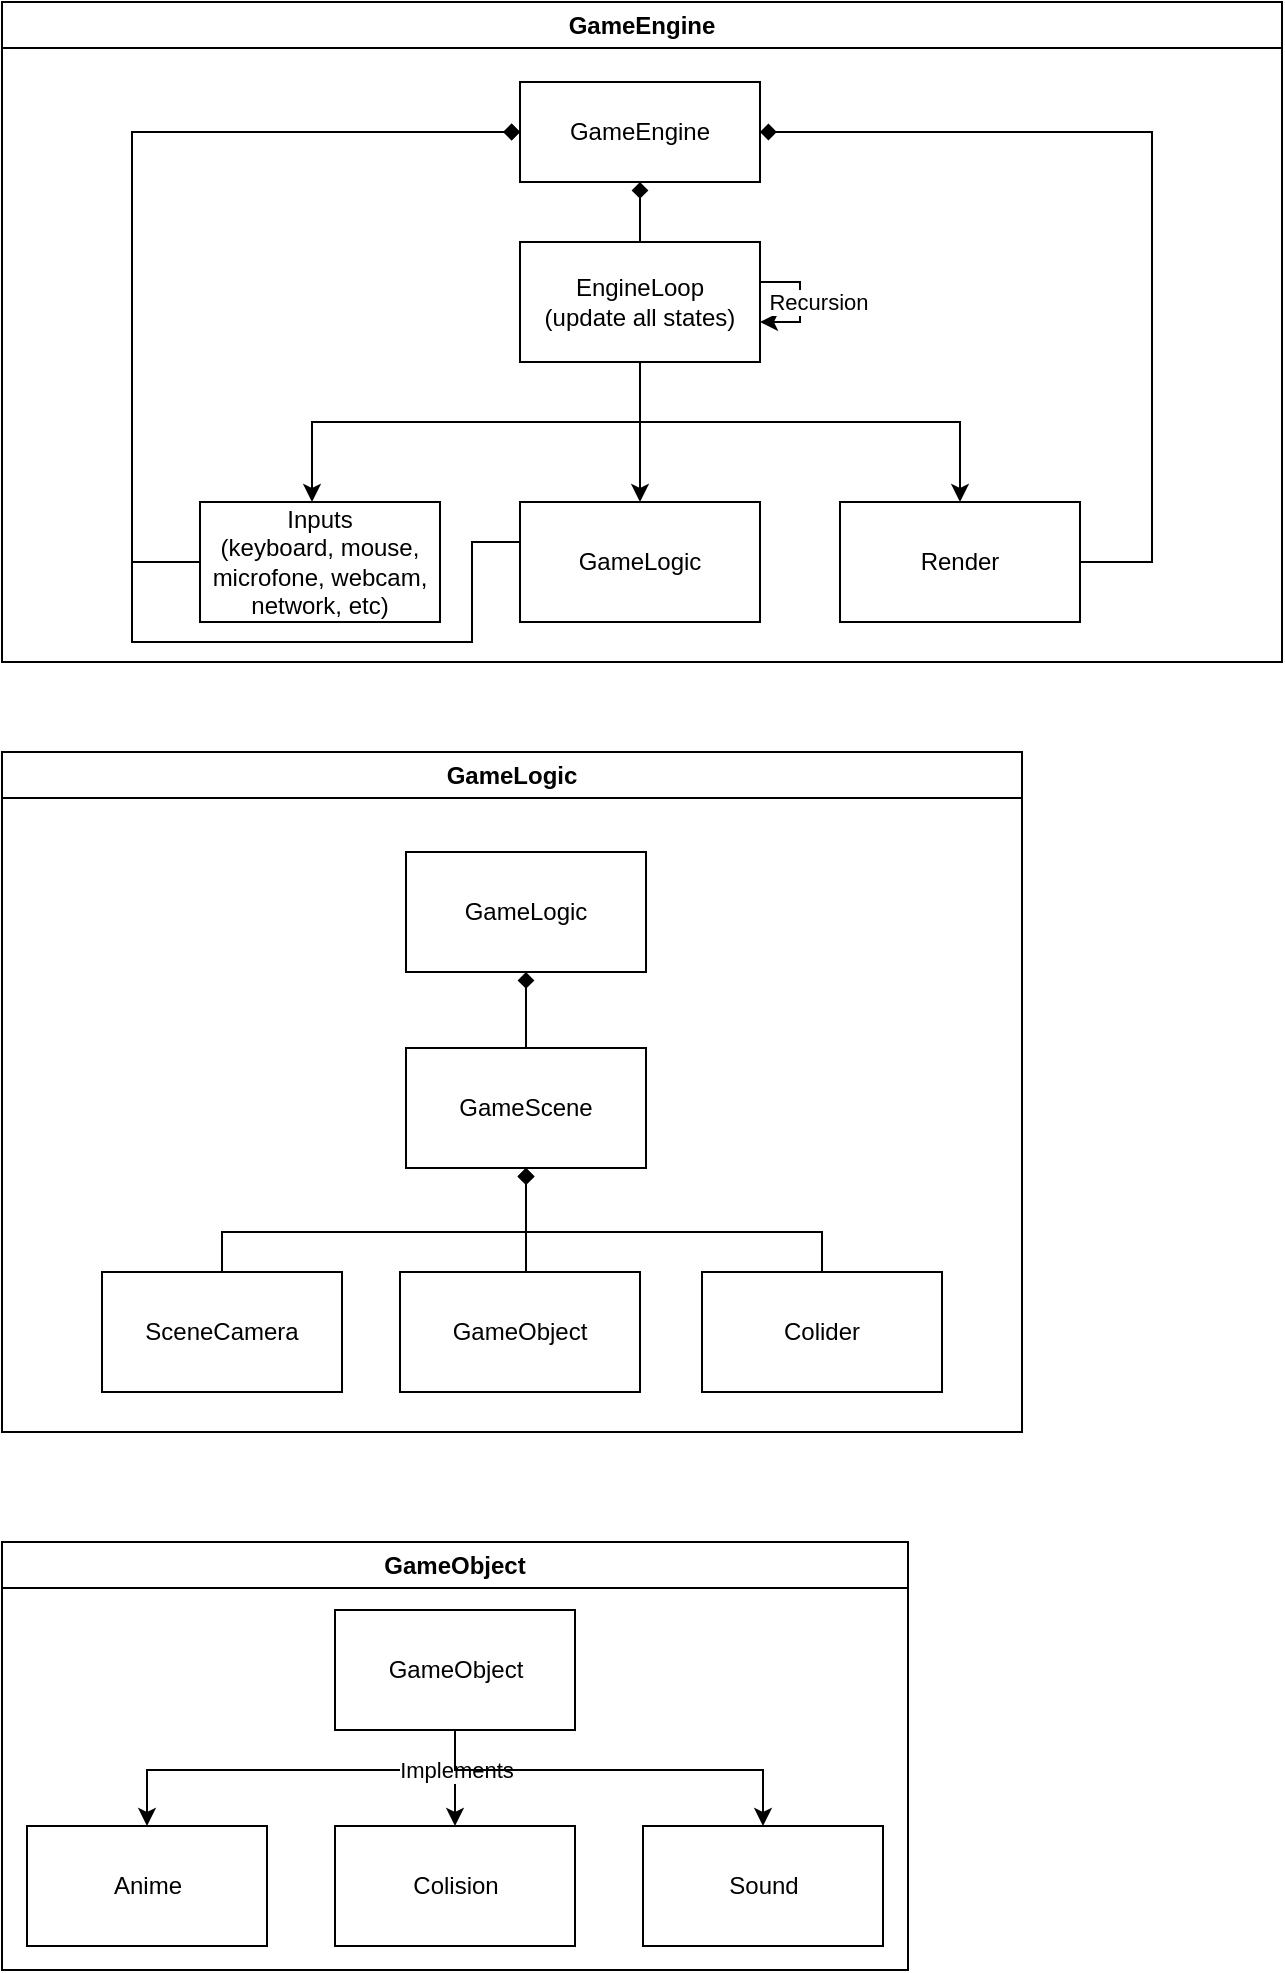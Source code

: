 <mxfile version="21.6.5" type="device">
  <diagram id="prtHgNgQTEPvFCAcTncT" name="Page-1">
    <mxGraphModel dx="901" dy="843" grid="1" gridSize="10" guides="1" tooltips="1" connect="1" arrows="1" fold="1" page="1" pageScale="1" pageWidth="827" pageHeight="1169" math="0" shadow="0">
      <root>
        <mxCell id="0" />
        <mxCell id="1" parent="0" />
        <mxCell id="GlZ9WZZ7Ds_s2X4lnFOA-40" value="GameLogic" style="swimlane;whiteSpace=wrap;html=1;labelBackgroundColor=none;" parent="1" vertex="1">
          <mxGeometry x="50" y="415" width="510" height="340" as="geometry" />
        </mxCell>
        <mxCell id="GlZ9WZZ7Ds_s2X4lnFOA-27" value="GameObject" style="whiteSpace=wrap;html=1;rounded=0;labelBackgroundColor=none;" parent="GlZ9WZZ7Ds_s2X4lnFOA-40" vertex="1">
          <mxGeometry x="199" y="260" width="120" height="60" as="geometry" />
        </mxCell>
        <mxCell id="GlZ9WZZ7Ds_s2X4lnFOA-33" style="edgeStyle=orthogonalEdgeStyle;rounded=0;orthogonalLoop=1;jettySize=auto;html=1;entryX=0.5;entryY=1;entryDx=0;entryDy=0;endArrow=diamond;endFill=1;labelBackgroundColor=none;fontColor=default;" parent="GlZ9WZZ7Ds_s2X4lnFOA-40" source="GlZ9WZZ7Ds_s2X4lnFOA-27" target="GlZ9WZZ7Ds_s2X4lnFOA-32" edge="1">
          <mxGeometry relative="1" as="geometry">
            <Array as="points">
              <mxPoint x="262" y="270" />
              <mxPoint x="262" y="270" />
            </Array>
          </mxGeometry>
        </mxCell>
        <mxCell id="GlZ9WZZ7Ds_s2X4lnFOA-38" value="GameLogic" style="whiteSpace=wrap;html=1;rounded=0;labelBackgroundColor=none;" parent="GlZ9WZZ7Ds_s2X4lnFOA-40" vertex="1">
          <mxGeometry x="202.005" y="50" width="120" height="60" as="geometry" />
        </mxCell>
        <mxCell id="GlZ9WZZ7Ds_s2X4lnFOA-26" value="Colider" style="whiteSpace=wrap;html=1;rounded=0;labelBackgroundColor=none;" parent="GlZ9WZZ7Ds_s2X4lnFOA-40" vertex="1">
          <mxGeometry x="350" y="260" width="120" height="60" as="geometry" />
        </mxCell>
        <mxCell id="GlZ9WZZ7Ds_s2X4lnFOA-32" value="GameScene" style="rounded=0;whiteSpace=wrap;html=1;labelBackgroundColor=none;" parent="GlZ9WZZ7Ds_s2X4lnFOA-40" vertex="1">
          <mxGeometry x="202" y="148" width="120" height="60" as="geometry" />
        </mxCell>
        <mxCell id="GlZ9WZZ7Ds_s2X4lnFOA-36" style="edgeStyle=orthogonalEdgeStyle;orthogonalLoop=1;jettySize=auto;html=1;rounded=0;endArrow=diamond;endFill=1;labelBackgroundColor=none;fontColor=default;" parent="GlZ9WZZ7Ds_s2X4lnFOA-40" source="GlZ9WZZ7Ds_s2X4lnFOA-32" target="GlZ9WZZ7Ds_s2X4lnFOA-38" edge="1">
          <mxGeometry relative="1" as="geometry" />
        </mxCell>
        <mxCell id="GlZ9WZZ7Ds_s2X4lnFOA-37" style="edgeStyle=orthogonalEdgeStyle;rounded=0;orthogonalLoop=1;jettySize=auto;html=1;endArrow=diamond;endFill=1;labelBackgroundColor=none;fontColor=default;" parent="GlZ9WZZ7Ds_s2X4lnFOA-40" source="GlZ9WZZ7Ds_s2X4lnFOA-26" target="GlZ9WZZ7Ds_s2X4lnFOA-32" edge="1">
          <mxGeometry relative="1" as="geometry">
            <Array as="points">
              <mxPoint x="410" y="240" />
              <mxPoint x="262" y="240" />
            </Array>
          </mxGeometry>
        </mxCell>
        <mxCell id="GlZ9WZZ7Ds_s2X4lnFOA-35" value="SceneCamera" style="rounded=0;whiteSpace=wrap;html=1;labelBackgroundColor=none;" parent="GlZ9WZZ7Ds_s2X4lnFOA-40" vertex="1">
          <mxGeometry x="50" y="260" width="120" height="60" as="geometry" />
        </mxCell>
        <mxCell id="GlZ9WZZ7Ds_s2X4lnFOA-34" style="edgeStyle=orthogonalEdgeStyle;orthogonalLoop=1;jettySize=auto;html=1;rounded=0;endArrow=diamond;endFill=1;labelBackgroundColor=none;fontColor=default;" parent="GlZ9WZZ7Ds_s2X4lnFOA-40" source="GlZ9WZZ7Ds_s2X4lnFOA-35" target="GlZ9WZZ7Ds_s2X4lnFOA-32" edge="1">
          <mxGeometry relative="1" as="geometry">
            <Array as="points">
              <mxPoint x="110" y="240" />
              <mxPoint x="262" y="240" />
            </Array>
          </mxGeometry>
        </mxCell>
        <mxCell id="GlZ9WZZ7Ds_s2X4lnFOA-48" value="GameEngine" style="swimlane;whiteSpace=wrap;html=1;" parent="1" vertex="1">
          <mxGeometry x="50" y="40" width="640" height="330" as="geometry" />
        </mxCell>
        <mxCell id="in8_KImvfJpDFzo-aKPK-6" value="GameEngine" style="rounded=0;whiteSpace=wrap;html=1;labelBackgroundColor=none;" parent="GlZ9WZZ7Ds_s2X4lnFOA-48" vertex="1">
          <mxGeometry x="259" y="40" width="120" height="50" as="geometry" />
        </mxCell>
        <mxCell id="in8_KImvfJpDFzo-aKPK-12" value="EngineLoop&lt;br&gt;(update all states)" style="rounded=0;whiteSpace=wrap;html=1;labelBackgroundColor=none;" parent="GlZ9WZZ7Ds_s2X4lnFOA-48" vertex="1">
          <mxGeometry x="259" y="120" width="120" height="60" as="geometry" />
        </mxCell>
        <mxCell id="in8_KImvfJpDFzo-aKPK-13" value="" style="edgeStyle=orthogonalEdgeStyle;rounded=0;orthogonalLoop=1;jettySize=auto;html=1;endArrow=diamond;endFill=1;labelBackgroundColor=none;fontColor=default;" parent="GlZ9WZZ7Ds_s2X4lnFOA-48" source="in8_KImvfJpDFzo-aKPK-12" target="in8_KImvfJpDFzo-aKPK-6" edge="1">
          <mxGeometry relative="1" as="geometry" />
        </mxCell>
        <mxCell id="in8_KImvfJpDFzo-aKPK-31" style="edgeStyle=orthogonalEdgeStyle;rounded=0;orthogonalLoop=1;jettySize=auto;html=1;endArrow=diamond;endFill=1;labelBackgroundColor=none;fontColor=default;" parent="GlZ9WZZ7Ds_s2X4lnFOA-48" source="in8_KImvfJpDFzo-aKPK-16" target="in8_KImvfJpDFzo-aKPK-6" edge="1">
          <mxGeometry relative="1" as="geometry">
            <Array as="points">
              <mxPoint x="575" y="280" />
              <mxPoint x="575" y="65" />
            </Array>
          </mxGeometry>
        </mxCell>
        <mxCell id="in8_KImvfJpDFzo-aKPK-30" style="edgeStyle=orthogonalEdgeStyle;rounded=0;orthogonalLoop=1;jettySize=auto;html=1;movable=1;resizable=1;rotatable=1;deletable=1;editable=1;locked=0;connectable=1;endArrow=diamond;endFill=1;labelBackgroundColor=none;fontColor=default;" parent="GlZ9WZZ7Ds_s2X4lnFOA-48" source="in8_KImvfJpDFzo-aKPK-24" target="in8_KImvfJpDFzo-aKPK-6" edge="1">
          <mxGeometry relative="1" as="geometry">
            <Array as="points">
              <mxPoint x="235" y="270" />
              <mxPoint x="235" y="320" />
              <mxPoint x="65" y="320" />
              <mxPoint x="65" y="65" />
            </Array>
          </mxGeometry>
        </mxCell>
        <mxCell id="in8_KImvfJpDFzo-aKPK-29" style="edgeStyle=orthogonalEdgeStyle;rounded=0;orthogonalLoop=1;jettySize=auto;html=1;endArrow=diamond;endFill=1;labelBackgroundColor=none;fontColor=default;" parent="GlZ9WZZ7Ds_s2X4lnFOA-48" source="in8_KImvfJpDFzo-aKPK-27" target="in8_KImvfJpDFzo-aKPK-6" edge="1">
          <mxGeometry relative="1" as="geometry">
            <Array as="points">
              <mxPoint x="65" y="280" />
              <mxPoint x="65" y="65" />
            </Array>
          </mxGeometry>
        </mxCell>
        <mxCell id="GlZ9WZZ7Ds_s2X4lnFOA-45" style="edgeStyle=orthogonalEdgeStyle;rounded=0;orthogonalLoop=1;jettySize=auto;html=1;elbow=vertical;" parent="GlZ9WZZ7Ds_s2X4lnFOA-48" source="in8_KImvfJpDFzo-aKPK-12" target="in8_KImvfJpDFzo-aKPK-12" edge="1">
          <mxGeometry relative="1" as="geometry" />
        </mxCell>
        <mxCell id="GlZ9WZZ7Ds_s2X4lnFOA-46" value="Recursion" style="edgeLabel;html=1;align=center;verticalAlign=middle;resizable=0;points=[];" parent="GlZ9WZZ7Ds_s2X4lnFOA-45" vertex="1" connectable="0">
          <mxGeometry x="-0.244" y="-1" relative="1" as="geometry">
            <mxPoint x="10" y="7" as="offset" />
          </mxGeometry>
        </mxCell>
        <mxCell id="in8_KImvfJpDFzo-aKPK-16" value="Render" style="whiteSpace=wrap;html=1;rounded=0;labelBackgroundColor=none;" parent="GlZ9WZZ7Ds_s2X4lnFOA-48" vertex="1">
          <mxGeometry x="419" y="250" width="120" height="60" as="geometry" />
        </mxCell>
        <mxCell id="in8_KImvfJpDFzo-aKPK-17" value="" style="edgeStyle=orthogonalEdgeStyle;rounded=0;orthogonalLoop=1;jettySize=auto;html=1;labelBackgroundColor=none;fontColor=default;" parent="GlZ9WZZ7Ds_s2X4lnFOA-48" source="in8_KImvfJpDFzo-aKPK-12" target="in8_KImvfJpDFzo-aKPK-16" edge="1">
          <mxGeometry relative="1" as="geometry">
            <Array as="points">
              <mxPoint x="319" y="210" />
              <mxPoint x="479" y="210" />
            </Array>
          </mxGeometry>
        </mxCell>
        <mxCell id="in8_KImvfJpDFzo-aKPK-24" value="GameLogic" style="whiteSpace=wrap;html=1;rounded=0;labelBackgroundColor=none;" parent="GlZ9WZZ7Ds_s2X4lnFOA-48" vertex="1">
          <mxGeometry x="259" y="250" width="120" height="60" as="geometry" />
        </mxCell>
        <mxCell id="in8_KImvfJpDFzo-aKPK-25" value="" style="edgeStyle=orthogonalEdgeStyle;rounded=0;orthogonalLoop=1;jettySize=auto;html=1;labelBackgroundColor=none;fontColor=default;" parent="GlZ9WZZ7Ds_s2X4lnFOA-48" source="in8_KImvfJpDFzo-aKPK-12" target="in8_KImvfJpDFzo-aKPK-24" edge="1">
          <mxGeometry relative="1" as="geometry" />
        </mxCell>
        <mxCell id="in8_KImvfJpDFzo-aKPK-27" value="Inputs&lt;br&gt;(keyboard, mouse, microfone, webcam, network, etc)" style="whiteSpace=wrap;html=1;rounded=0;labelBackgroundColor=none;" parent="GlZ9WZZ7Ds_s2X4lnFOA-48" vertex="1">
          <mxGeometry x="99" y="250" width="120" height="60" as="geometry" />
        </mxCell>
        <mxCell id="in8_KImvfJpDFzo-aKPK-28" value="" style="edgeStyle=orthogonalEdgeStyle;rounded=0;orthogonalLoop=1;jettySize=auto;html=1;labelBackgroundColor=none;fontColor=default;" parent="GlZ9WZZ7Ds_s2X4lnFOA-48" source="in8_KImvfJpDFzo-aKPK-12" target="in8_KImvfJpDFzo-aKPK-27" edge="1">
          <mxGeometry relative="1" as="geometry">
            <Array as="points">
              <mxPoint x="319" y="210" />
              <mxPoint x="155" y="210" />
            </Array>
          </mxGeometry>
        </mxCell>
        <mxCell id="uFxFFcOc7exoEzMO_FxL-1" value="GameObject" style="swimlane;whiteSpace=wrap;html=1;" parent="1" vertex="1">
          <mxGeometry x="50" y="810" width="453" height="214" as="geometry" />
        </mxCell>
        <mxCell id="uFxFFcOc7exoEzMO_FxL-10" value="" style="group" parent="uFxFFcOc7exoEzMO_FxL-1" vertex="1" connectable="0">
          <mxGeometry x="12.5" y="34" width="428" height="168" as="geometry" />
        </mxCell>
        <mxCell id="uFxFFcOc7exoEzMO_FxL-2" value="GameObject" style="whiteSpace=wrap;html=1;rounded=0;labelBackgroundColor=none;" parent="uFxFFcOc7exoEzMO_FxL-10" vertex="1">
          <mxGeometry x="154" width="120" height="60" as="geometry" />
        </mxCell>
        <mxCell id="uFxFFcOc7exoEzMO_FxL-3" value="Anime" style="whiteSpace=wrap;html=1;rounded=0;labelBackgroundColor=none;" parent="uFxFFcOc7exoEzMO_FxL-10" vertex="1">
          <mxGeometry y="108" width="120" height="60" as="geometry" />
        </mxCell>
        <mxCell id="uFxFFcOc7exoEzMO_FxL-4" value="" style="edgeStyle=orthogonalEdgeStyle;rounded=0;orthogonalLoop=1;jettySize=auto;html=1;labelBackgroundColor=none;fontColor=default;" parent="uFxFFcOc7exoEzMO_FxL-10" source="uFxFFcOc7exoEzMO_FxL-2" target="uFxFFcOc7exoEzMO_FxL-3" edge="1">
          <mxGeometry relative="1" as="geometry">
            <Array as="points">
              <mxPoint x="214" y="80" />
              <mxPoint x="60" y="80" />
            </Array>
          </mxGeometry>
        </mxCell>
        <mxCell id="uFxFFcOc7exoEzMO_FxL-5" value="Colision" style="whiteSpace=wrap;html=1;rounded=0;labelBackgroundColor=none;" parent="uFxFFcOc7exoEzMO_FxL-10" vertex="1">
          <mxGeometry x="154" y="108" width="120" height="60" as="geometry" />
        </mxCell>
        <mxCell id="uFxFFcOc7exoEzMO_FxL-6" value="" style="edgeStyle=orthogonalEdgeStyle;rounded=0;orthogonalLoop=1;jettySize=auto;html=1;labelBackgroundColor=none;fontColor=default;" parent="uFxFFcOc7exoEzMO_FxL-10" source="uFxFFcOc7exoEzMO_FxL-2" target="uFxFFcOc7exoEzMO_FxL-5" edge="1">
          <mxGeometry relative="1" as="geometry" />
        </mxCell>
        <mxCell id="uFxFFcOc7exoEzMO_FxL-7" value="Implements" style="edgeLabel;html=1;align=center;verticalAlign=middle;resizable=0;points=[];labelBackgroundColor=default;" parent="uFxFFcOc7exoEzMO_FxL-6" vertex="1" connectable="0">
          <mxGeometry relative="1" as="geometry">
            <mxPoint y="-4" as="offset" />
          </mxGeometry>
        </mxCell>
        <mxCell id="uFxFFcOc7exoEzMO_FxL-8" value="Sound" style="whiteSpace=wrap;html=1;rounded=0;labelBackgroundColor=none;" parent="uFxFFcOc7exoEzMO_FxL-10" vertex="1">
          <mxGeometry x="308" y="108" width="120" height="60" as="geometry" />
        </mxCell>
        <mxCell id="uFxFFcOc7exoEzMO_FxL-9" value="" style="edgeStyle=orthogonalEdgeStyle;rounded=0;orthogonalLoop=1;jettySize=auto;html=1;" parent="uFxFFcOc7exoEzMO_FxL-10" source="uFxFFcOc7exoEzMO_FxL-2" target="uFxFFcOc7exoEzMO_FxL-8" edge="1">
          <mxGeometry relative="1" as="geometry">
            <Array as="points">
              <mxPoint x="214" y="80" />
              <mxPoint x="368" y="80" />
            </Array>
          </mxGeometry>
        </mxCell>
      </root>
    </mxGraphModel>
  </diagram>
</mxfile>
